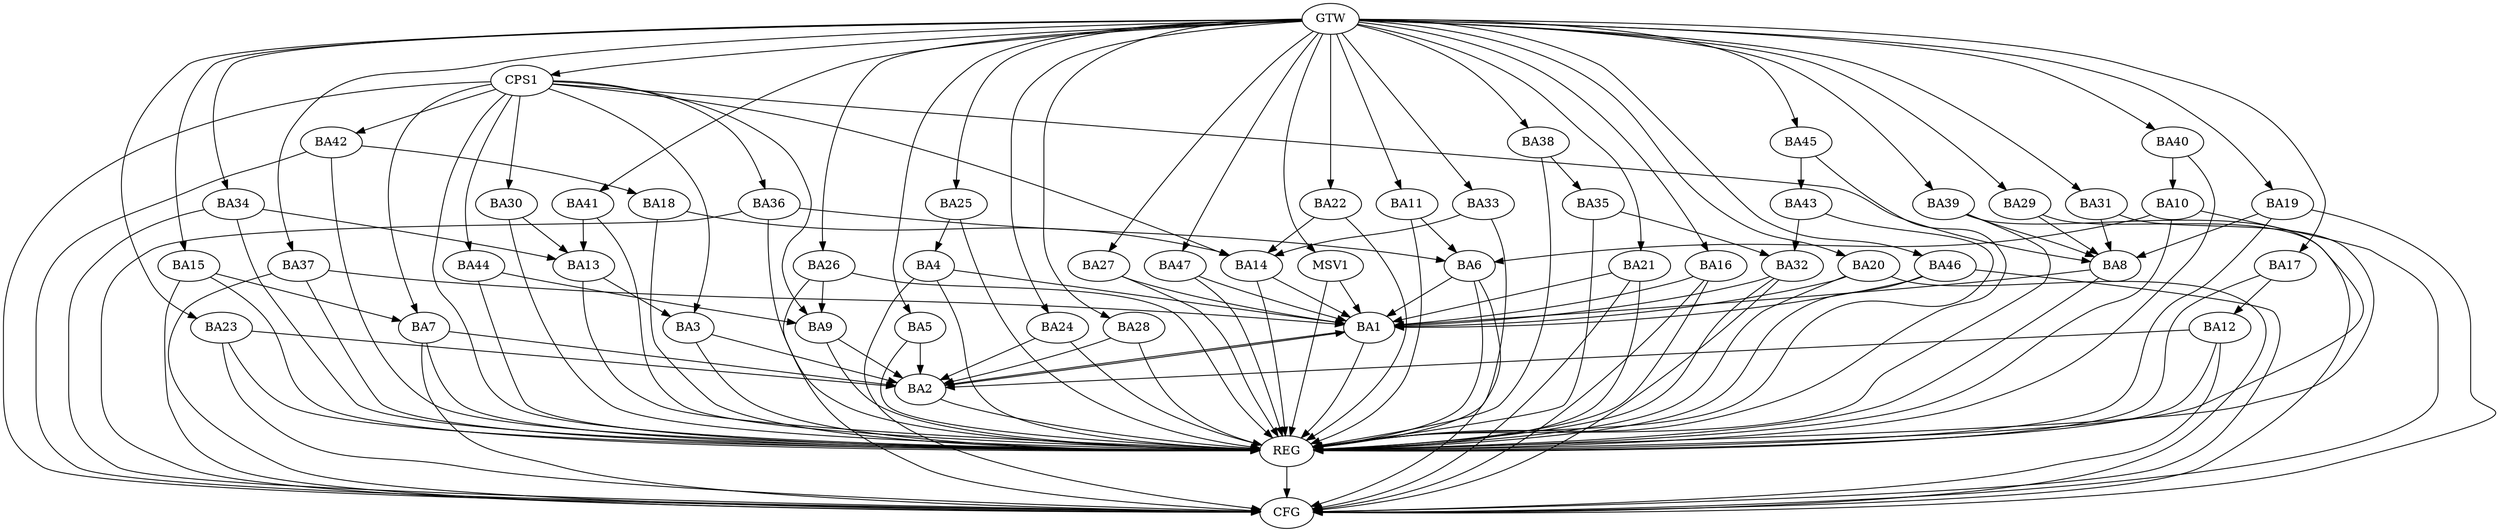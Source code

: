 strict digraph G {
  BA1 [ label="BA1" ];
  BA2 [ label="BA2" ];
  BA3 [ label="BA3" ];
  BA4 [ label="BA4" ];
  BA5 [ label="BA5" ];
  BA6 [ label="BA6" ];
  BA7 [ label="BA7" ];
  BA8 [ label="BA8" ];
  BA9 [ label="BA9" ];
  BA10 [ label="BA10" ];
  BA11 [ label="BA11" ];
  BA12 [ label="BA12" ];
  BA13 [ label="BA13" ];
  BA14 [ label="BA14" ];
  BA15 [ label="BA15" ];
  BA16 [ label="BA16" ];
  BA17 [ label="BA17" ];
  BA18 [ label="BA18" ];
  BA19 [ label="BA19" ];
  BA20 [ label="BA20" ];
  BA21 [ label="BA21" ];
  BA22 [ label="BA22" ];
  BA23 [ label="BA23" ];
  BA24 [ label="BA24" ];
  BA25 [ label="BA25" ];
  BA26 [ label="BA26" ];
  BA27 [ label="BA27" ];
  BA28 [ label="BA28" ];
  BA29 [ label="BA29" ];
  BA30 [ label="BA30" ];
  BA31 [ label="BA31" ];
  BA32 [ label="BA32" ];
  BA33 [ label="BA33" ];
  BA34 [ label="BA34" ];
  BA35 [ label="BA35" ];
  BA36 [ label="BA36" ];
  BA37 [ label="BA37" ];
  BA38 [ label="BA38" ];
  BA39 [ label="BA39" ];
  BA40 [ label="BA40" ];
  BA41 [ label="BA41" ];
  BA42 [ label="BA42" ];
  BA43 [ label="BA43" ];
  BA44 [ label="BA44" ];
  BA45 [ label="BA45" ];
  BA46 [ label="BA46" ];
  BA47 [ label="BA47" ];
  CPS1 [ label="CPS1" ];
  GTW [ label="GTW" ];
  REG [ label="REG" ];
  CFG [ label="CFG" ];
  MSV1 [ label="MSV1" ];
  BA1 -> BA2;
  BA2 -> BA1;
  BA3 -> BA2;
  BA4 -> BA1;
  BA5 -> BA2;
  BA6 -> BA1;
  BA7 -> BA2;
  BA8 -> BA1;
  BA9 -> BA2;
  BA10 -> BA6;
  BA11 -> BA6;
  BA12 -> BA2;
  BA13 -> BA3;
  BA14 -> BA1;
  BA15 -> BA7;
  BA16 -> BA1;
  BA17 -> BA12;
  BA18 -> BA14;
  BA19 -> BA8;
  BA20 -> BA1;
  BA21 -> BA1;
  BA22 -> BA14;
  BA23 -> BA2;
  BA24 -> BA2;
  BA25 -> BA4;
  BA26 -> BA9;
  BA27 -> BA1;
  BA28 -> BA2;
  BA29 -> BA8;
  BA30 -> BA13;
  BA31 -> BA8;
  BA32 -> BA1;
  BA33 -> BA14;
  BA34 -> BA13;
  BA35 -> BA32;
  BA36 -> BA6;
  BA37 -> BA1;
  BA38 -> BA35;
  BA39 -> BA8;
  BA40 -> BA10;
  BA41 -> BA13;
  BA42 -> BA18;
  BA43 -> BA32;
  BA44 -> BA9;
  BA45 -> BA43;
  BA46 -> BA1;
  BA47 -> BA1;
  CPS1 -> BA9;
  CPS1 -> BA8;
  CPS1 -> BA42;
  CPS1 -> BA3;
  CPS1 -> BA30;
  CPS1 -> BA7;
  CPS1 -> BA14;
  CPS1 -> BA36;
  CPS1 -> BA44;
  GTW -> BA5;
  GTW -> BA11;
  GTW -> BA15;
  GTW -> BA16;
  GTW -> BA17;
  GTW -> BA19;
  GTW -> BA20;
  GTW -> BA21;
  GTW -> BA22;
  GTW -> BA23;
  GTW -> BA24;
  GTW -> BA25;
  GTW -> BA26;
  GTW -> BA27;
  GTW -> BA28;
  GTW -> BA29;
  GTW -> BA31;
  GTW -> BA33;
  GTW -> BA34;
  GTW -> BA37;
  GTW -> BA38;
  GTW -> BA39;
  GTW -> BA40;
  GTW -> BA41;
  GTW -> BA45;
  GTW -> BA46;
  GTW -> BA47;
  GTW -> CPS1;
  BA1 -> REG;
  BA2 -> REG;
  BA3 -> REG;
  BA4 -> REG;
  BA5 -> REG;
  BA6 -> REG;
  BA7 -> REG;
  BA8 -> REG;
  BA9 -> REG;
  BA10 -> REG;
  BA11 -> REG;
  BA12 -> REG;
  BA13 -> REG;
  BA14 -> REG;
  BA15 -> REG;
  BA16 -> REG;
  BA17 -> REG;
  BA18 -> REG;
  BA19 -> REG;
  BA20 -> REG;
  BA21 -> REG;
  BA22 -> REG;
  BA23 -> REG;
  BA24 -> REG;
  BA25 -> REG;
  BA26 -> REG;
  BA27 -> REG;
  BA28 -> REG;
  BA29 -> REG;
  BA30 -> REG;
  BA31 -> REG;
  BA32 -> REG;
  BA33 -> REG;
  BA34 -> REG;
  BA35 -> REG;
  BA36 -> REG;
  BA37 -> REG;
  BA38 -> REG;
  BA39 -> REG;
  BA40 -> REG;
  BA41 -> REG;
  BA42 -> REG;
  BA43 -> REG;
  BA44 -> REG;
  BA45 -> REG;
  BA46 -> REG;
  BA47 -> REG;
  CPS1 -> REG;
  BA21 -> CFG;
  BA16 -> CFG;
  BA32 -> CFG;
  BA37 -> CFG;
  BA6 -> CFG;
  BA39 -> CFG;
  BA23 -> CFG;
  BA34 -> CFG;
  CPS1 -> CFG;
  BA15 -> CFG;
  BA26 -> CFG;
  BA12 -> CFG;
  BA10 -> CFG;
  BA20 -> CFG;
  BA42 -> CFG;
  BA19 -> CFG;
  BA7 -> CFG;
  BA46 -> CFG;
  BA4 -> CFG;
  BA36 -> CFG;
  REG -> CFG;
  MSV1 -> BA1;
  GTW -> MSV1;
  MSV1 -> REG;
}
